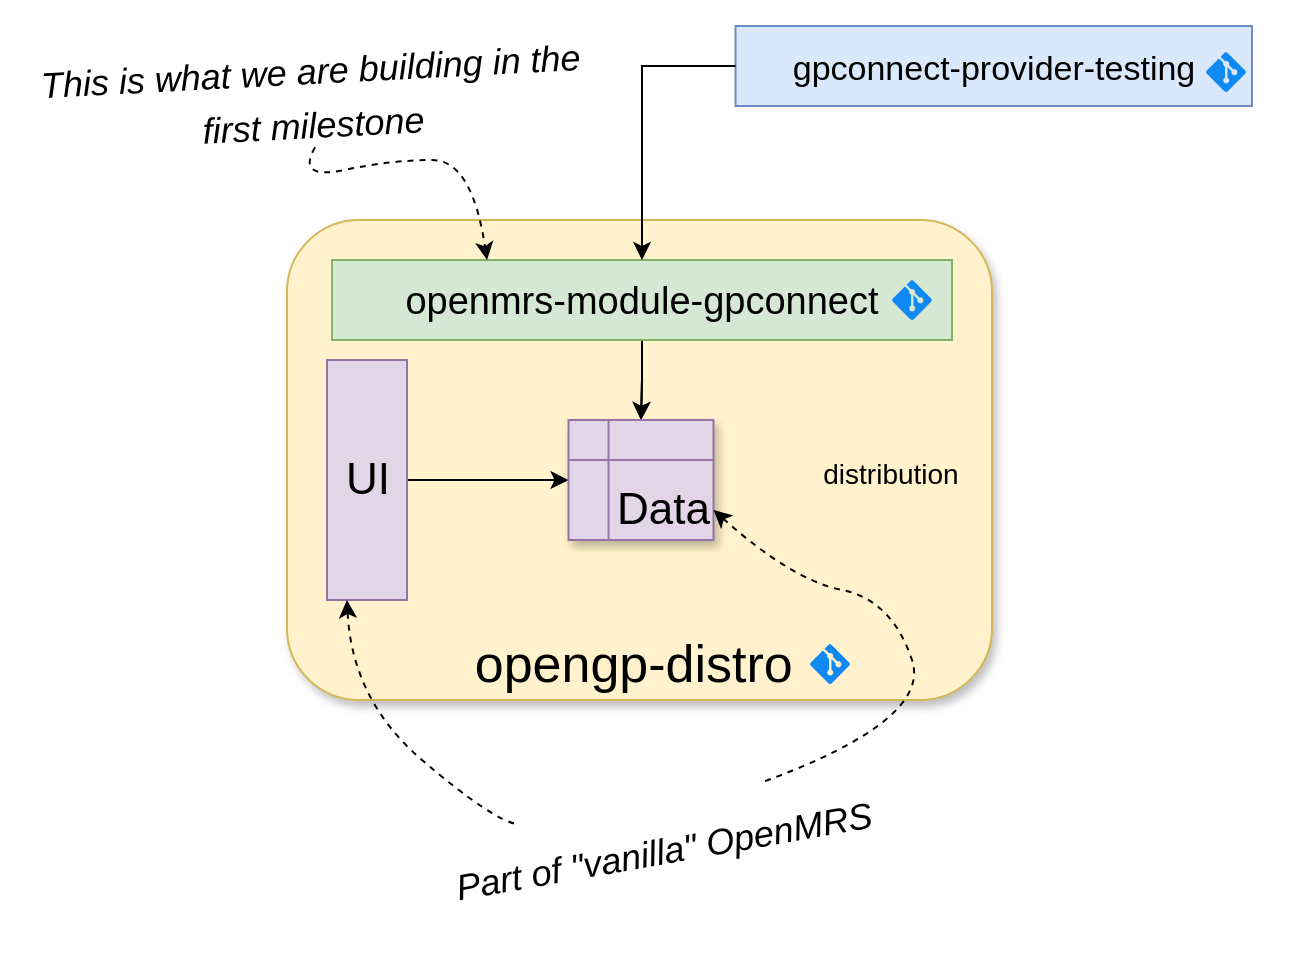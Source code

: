 <mxfile version="13.6.0" type="github">
  <diagram id="WQyAVNYxkE-gLwhtTMU6" name="Page-1">
    <mxGraphModel dx="2066" dy="1114" grid="1" gridSize="10" guides="1" tooltips="1" connect="1" arrows="1" fold="1" page="1" pageScale="1" pageWidth="850" pageHeight="1100" math="0" shadow="0">
      <root>
        <mxCell id="0" />
        <mxCell id="1" parent="0" />
        <mxCell id="3hBh9McwlYDE2mMv2jeG-2" value="&lt;font style=&quot;font-size: 26px&quot;&gt;opengp-distro&amp;nbsp;&lt;/font&gt;" style="rounded=1;whiteSpace=wrap;html=1;fillColor=#fff2cc;strokeColor=#d6b656;verticalAlign=bottom;shadow=1;" parent="1" vertex="1">
          <mxGeometry x="337.5" y="340" width="352.5" height="240" as="geometry" />
        </mxCell>
        <mxCell id="3hBh9McwlYDE2mMv2jeG-12" style="edgeStyle=orthogonalEdgeStyle;rounded=0;orthogonalLoop=1;jettySize=auto;html=1;exitX=1;exitY=0.5;exitDx=0;exitDy=0;entryX=0;entryY=0.5;entryDx=0;entryDy=0;fontSize=22;" parent="1" source="3hBh9McwlYDE2mMv2jeG-3" target="3hBh9McwlYDE2mMv2jeG-10" edge="1">
          <mxGeometry relative="1" as="geometry" />
        </mxCell>
        <mxCell id="3hBh9McwlYDE2mMv2jeG-3" value="UI" style="rounded=0;whiteSpace=wrap;html=1;fontSize=22;fillColor=#e1d5e7;strokeColor=#9673a6;" parent="1" vertex="1">
          <mxGeometry x="357.5" y="410" width="40" height="120" as="geometry" />
        </mxCell>
        <mxCell id="3hBh9McwlYDE2mMv2jeG-11" style="edgeStyle=orthogonalEdgeStyle;rounded=0;orthogonalLoop=1;jettySize=auto;html=1;entryX=0.5;entryY=0;entryDx=0;entryDy=0;fontSize=22;" parent="1" source="3hBh9McwlYDE2mMv2jeG-4" target="3hBh9McwlYDE2mMv2jeG-10" edge="1">
          <mxGeometry relative="1" as="geometry" />
        </mxCell>
        <mxCell id="S6KLQXF6SnF0XSRPlEps-13" value="" style="edgeStyle=orthogonalEdgeStyle;rounded=0;orthogonalLoop=1;jettySize=auto;html=1;" parent="1" source="3hBh9McwlYDE2mMv2jeG-4" target="3hBh9McwlYDE2mMv2jeG-10" edge="1">
          <mxGeometry relative="1" as="geometry" />
        </mxCell>
        <mxCell id="3hBh9McwlYDE2mMv2jeG-4" value="&lt;font style=&quot;font-size: 19px&quot;&gt;openmrs-module-gpconnect&lt;/font&gt;" style="rounded=0;whiteSpace=wrap;html=1;fontSize=22;fillColor=#d5e8d4;strokeColor=#82b366;" parent="1" vertex="1">
          <mxGeometry x="360" y="360" width="310" height="40" as="geometry" />
        </mxCell>
        <mxCell id="3hBh9McwlYDE2mMv2jeG-10" value="Data" style="shape=internalStorage;whiteSpace=wrap;html=1;backgroundOutline=1;shadow=1;fontSize=22;verticalAlign=bottom;align=right;fillColor=#e1d5e7;strokeColor=#9673a6;" parent="1" vertex="1">
          <mxGeometry x="478.25" y="440" width="72.5" height="60" as="geometry" />
        </mxCell>
        <mxCell id="3hBh9McwlYDE2mMv2jeG-13" value="&lt;font style=&quot;font-size: 18px&quot;&gt;This is what we are building in the first milestone&lt;/font&gt;" style="text;html=1;strokeColor=none;fillColor=none;align=center;verticalAlign=middle;whiteSpace=wrap;rounded=0;shadow=1;fontSize=22;rotation=-3;fontStyle=2" parent="1" vertex="1">
          <mxGeometry x="200" y="253" width="300.48" height="50.67" as="geometry" />
        </mxCell>
        <mxCell id="3hBh9McwlYDE2mMv2jeG-16" value="" style="curved=1;endArrow=classic;html=1;fontSize=22;exitX=0.5;exitY=1;exitDx=0;exitDy=0;entryX=0.25;entryY=0;entryDx=0;entryDy=0;dashed=1;endFill=1;" parent="1" source="3hBh9McwlYDE2mMv2jeG-13" target="3hBh9McwlYDE2mMv2jeG-4" edge="1">
          <mxGeometry width="50" height="50" relative="1" as="geometry">
            <mxPoint x="400" y="420" as="sourcePoint" />
            <mxPoint x="450" y="370" as="targetPoint" />
            <Array as="points">
              <mxPoint x="342" y="320" />
              <mxPoint x="390" y="310" />
              <mxPoint x="430" y="310" />
            </Array>
          </mxGeometry>
        </mxCell>
        <mxCell id="3hBh9McwlYDE2mMv2jeG-64" value="&lt;span style=&quot;font-size: 18px&quot;&gt;Part of &quot;vanilla&quot; OpenMRS&lt;br&gt;&lt;/span&gt;" style="text;html=1;strokeColor=none;fillColor=none;align=center;verticalAlign=middle;whiteSpace=wrap;rounded=0;shadow=1;fontSize=22;rotation=-10;fontStyle=2" parent="1" vertex="1">
          <mxGeometry x="416" y="630" width="220" height="50.67" as="geometry" />
        </mxCell>
        <mxCell id="3hBh9McwlYDE2mMv2jeG-65" value="" style="curved=1;endArrow=none;html=1;dashed=1;fontSize=16;exitX=0.25;exitY=1;exitDx=0;exitDy=0;startArrow=classic;startFill=1;endFill=0;" parent="1" source="3hBh9McwlYDE2mMv2jeG-3" target="3hBh9McwlYDE2mMv2jeG-64" edge="1">
          <mxGeometry width="50" height="50" relative="1" as="geometry">
            <mxPoint x="420" y="470" as="sourcePoint" />
            <mxPoint x="470" y="420" as="targetPoint" />
            <Array as="points">
              <mxPoint x="370" y="580" />
              <mxPoint x="440" y="640" />
            </Array>
          </mxGeometry>
        </mxCell>
        <mxCell id="3hBh9McwlYDE2mMv2jeG-66" value="" style="curved=1;endArrow=none;html=1;dashed=1;fontSize=16;exitX=1;exitY=0.75;exitDx=0;exitDy=0;startArrow=classic;startFill=1;endFill=0;entryX=0.75;entryY=0;entryDx=0;entryDy=0;" parent="1" source="3hBh9McwlYDE2mMv2jeG-10" target="3hBh9McwlYDE2mMv2jeG-64" edge="1">
          <mxGeometry width="50" height="50" relative="1" as="geometry">
            <mxPoint x="557.56" y="500" as="sourcePoint" />
            <mxPoint x="725.178" y="624.215" as="targetPoint" />
            <Array as="points">
              <mxPoint x="590" y="520" />
              <mxPoint x="640" y="530" />
              <mxPoint x="660" y="590" />
            </Array>
          </mxGeometry>
        </mxCell>
        <mxCell id="3hBh9McwlYDE2mMv2jeG-69" value="&lt;span style=&quot;font-style: normal&quot;&gt;&lt;font style=&quot;font-size: 14px&quot;&gt;distribution&lt;/font&gt;&lt;/span&gt;" style="text;html=1;strokeColor=none;fillColor=none;align=center;verticalAlign=middle;whiteSpace=wrap;rounded=0;shadow=1;fontSize=16;rotation=0;fontStyle=2" parent="1" vertex="1">
          <mxGeometry x="598.75" y="452.95" width="81.25" height="25.34" as="geometry" />
        </mxCell>
        <UserObject label="" link="https://openmrs.org/" id="3hBh9McwlYDE2mMv2jeG-70">
          <mxCell style="shape=image;verticalLabelPosition=bottom;labelBackgroundColor=#ffffff;verticalAlign=top;aspect=fixed;imageAspect=0;image=https://www.pikpng.com/pngl/b/382-3826503_dev-1-quiz-openmrs-logo-transparent-clipart.png;" parent="1" vertex="1">
            <mxGeometry x="561.75" y="428" width="120.92" height="30" as="geometry" />
          </mxCell>
        </UserObject>
        <mxCell id="S6KLQXF6SnF0XSRPlEps-2" value="&lt;font style=&quot;font-size: 17px&quot;&gt;gpconnect-provider-testing&lt;/font&gt;" style="rounded=0;whiteSpace=wrap;html=1;fontSize=22;fillColor=#dae8fc;strokeColor=#6c8ebf;" parent="1" vertex="1">
          <mxGeometry x="561.75" y="243" width="258.25" height="40" as="geometry" />
        </mxCell>
        <UserObject label="" link="https://digital.nhs.uk/services/gp-connect" id="S6KLQXF6SnF0XSRPlEps-3">
          <mxCell style="shape=image;verticalLabelPosition=bottom;labelBackgroundColor=#ffffff;verticalAlign=top;aspect=fixed;imageAspect=0;image=https://upload.wikimedia.org/wikipedia/commons/thumb/f/fa/NHS-Logo.svg/1200px-NHS-Logo.svg.png;" parent="1" vertex="1">
            <mxGeometry x="790" y="230.79" width="55" height="22.21" as="geometry" />
          </mxCell>
        </UserObject>
        <mxCell id="S6KLQXF6SnF0XSRPlEps-16" value="" style="verticalLabelPosition=bottom;html=1;verticalAlign=top;align=center;strokeColor=none;shape=mxgraph.azure.git_repository;fillColor=#1189F2;" parent="1" vertex="1">
          <mxGeometry x="797" y="256" width="20" height="20" as="geometry" />
        </mxCell>
        <mxCell id="S6KLQXF6SnF0XSRPlEps-17" value="" style="verticalLabelPosition=bottom;html=1;verticalAlign=top;align=center;strokeColor=none;shape=mxgraph.azure.git_repository;fillColor=#1189F2;" parent="1" vertex="1">
          <mxGeometry x="640" y="370" width="20" height="20" as="geometry" />
        </mxCell>
        <mxCell id="S6KLQXF6SnF0XSRPlEps-18" value="" style="verticalLabelPosition=bottom;html=1;verticalAlign=top;align=center;strokeColor=none;shape=mxgraph.azure.git_repository;fillColor=#1189F2;" parent="1" vertex="1">
          <mxGeometry x="599" y="552" width="20" height="20" as="geometry" />
        </mxCell>
        <mxCell id="S6KLQXF6SnF0XSRPlEps-6" style="edgeStyle=orthogonalEdgeStyle;rounded=0;orthogonalLoop=1;jettySize=auto;html=1;entryX=0.5;entryY=0;entryDx=0;entryDy=0;fontSize=22;exitX=0;exitY=0.5;exitDx=0;exitDy=0;" parent="1" source="S6KLQXF6SnF0XSRPlEps-2" target="3hBh9McwlYDE2mMv2jeG-4" edge="1">
          <mxGeometry relative="1" as="geometry">
            <mxPoint x="677" y="243" as="sourcePoint" />
            <mxPoint x="583.75" y="364" as="targetPoint" />
          </mxGeometry>
        </mxCell>
      </root>
    </mxGraphModel>
  </diagram>
</mxfile>
